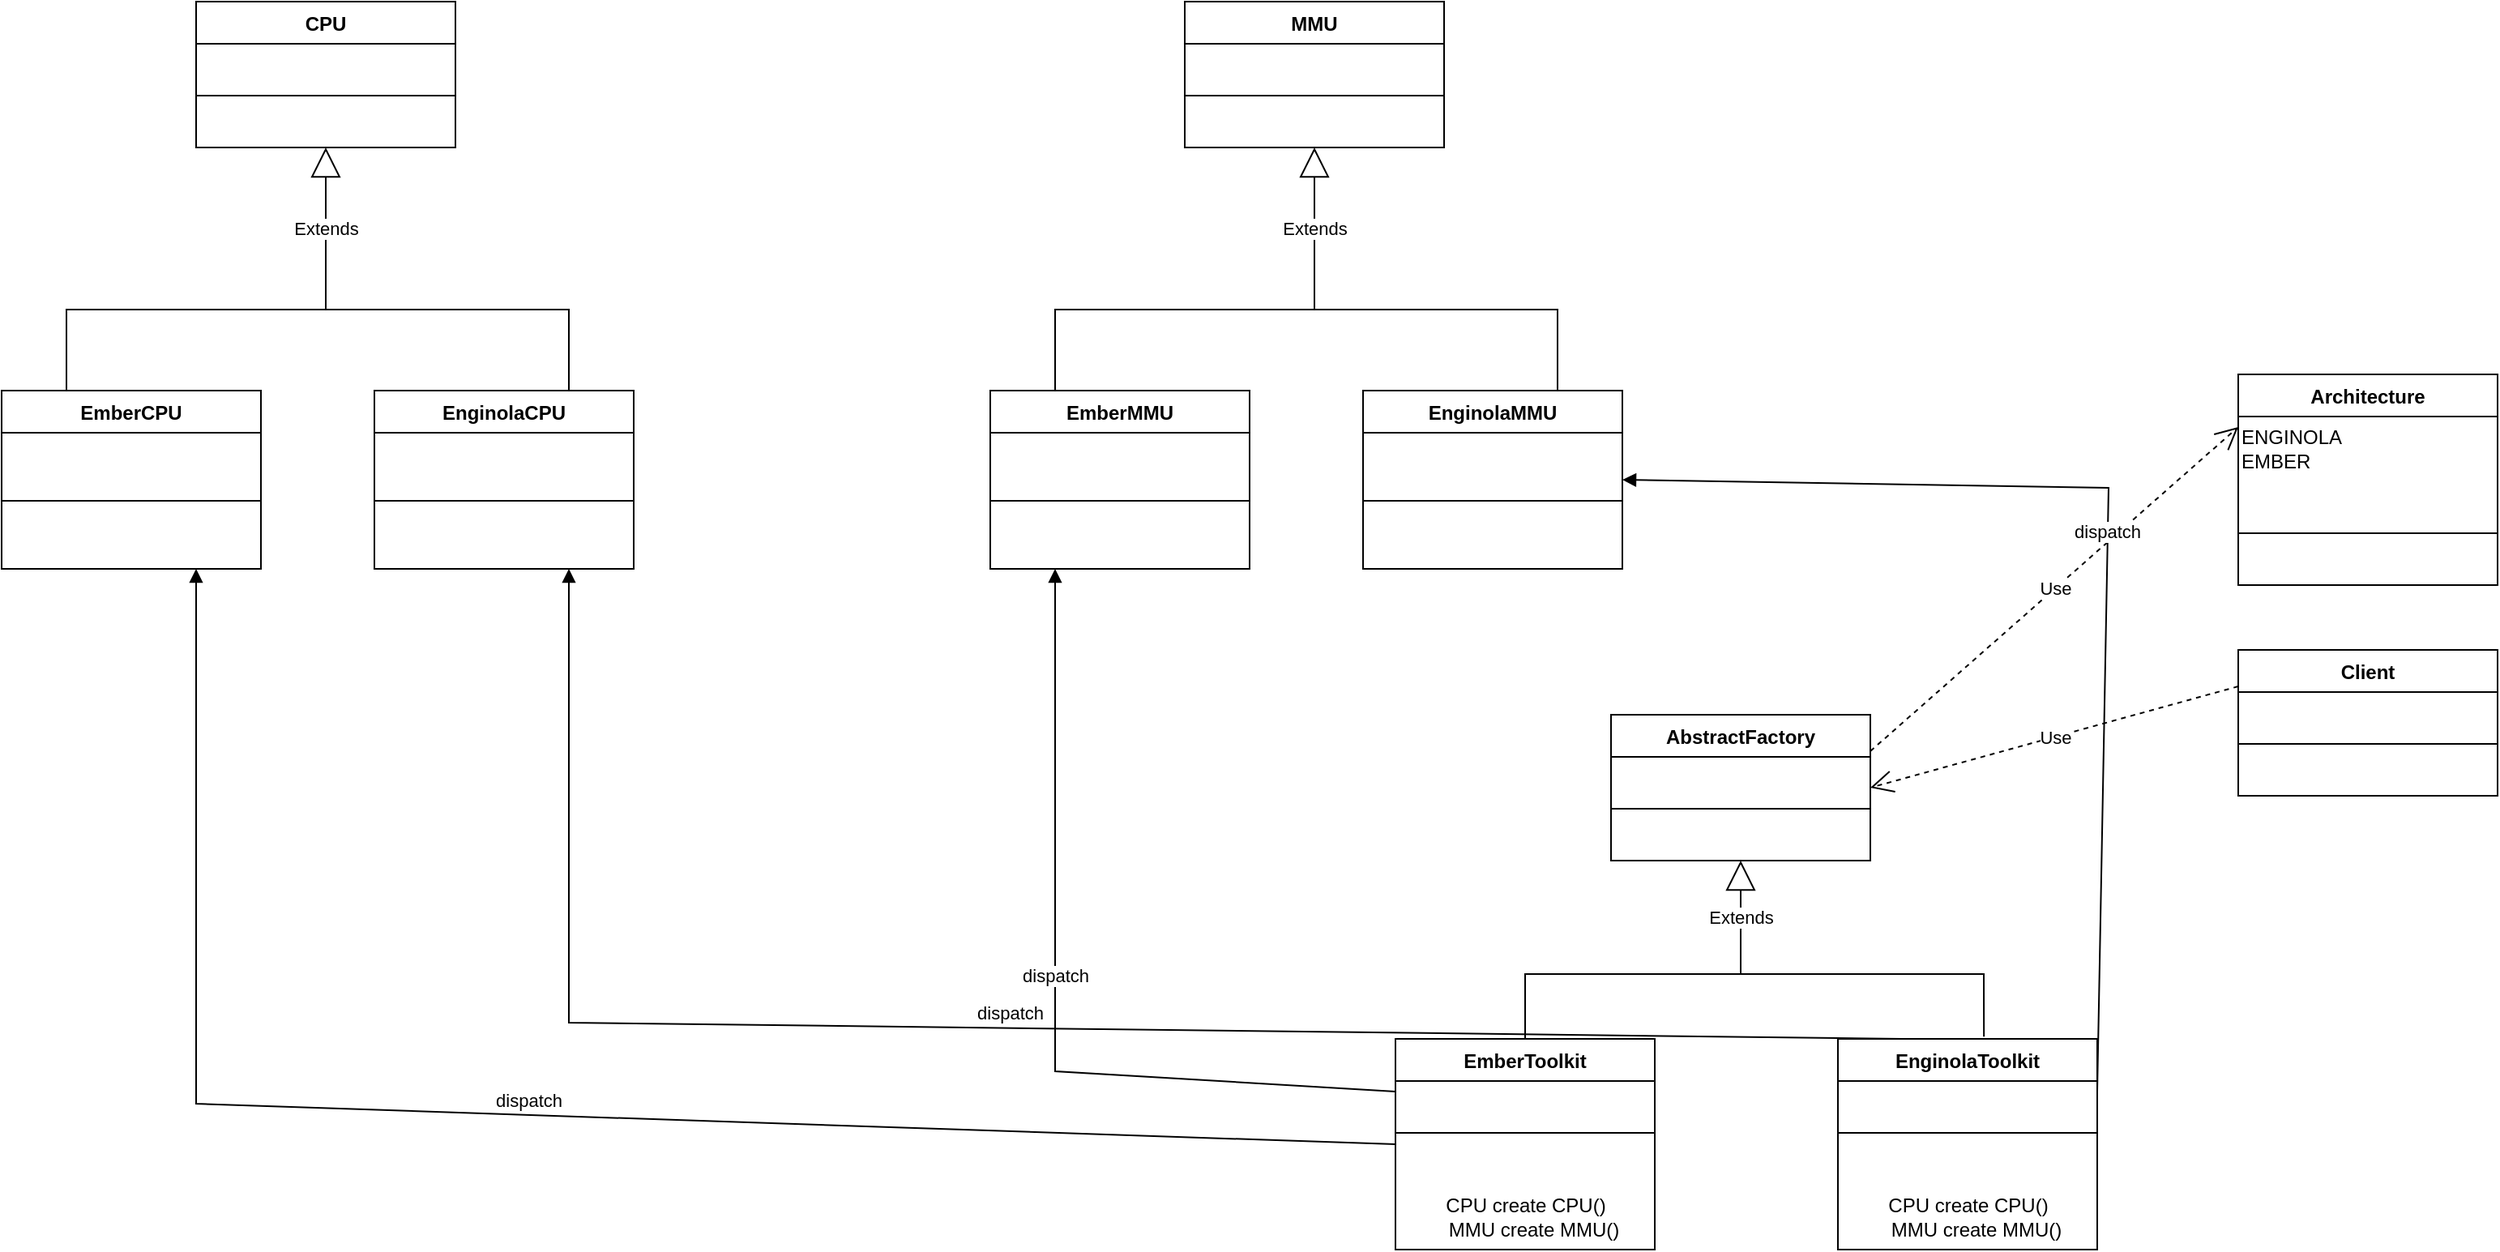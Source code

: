 <mxfile version="26.2.5">
  <diagram name="Página-1" id="_IHSHdLxnIGj9NiV80Rk">
    <mxGraphModel dx="1413" dy="266" grid="1" gridSize="10" guides="1" tooltips="1" connect="1" arrows="1" fold="1" page="1" pageScale="1" pageWidth="827" pageHeight="1169" math="0" shadow="0">
      <root>
        <mxCell id="0" />
        <mxCell id="1" parent="0" />
        <mxCell id="7l5RVuHthn4o5pknxvZY-1" value="CPU" style="swimlane;fontStyle=1;align=center;verticalAlign=top;childLayout=stackLayout;horizontal=1;startSize=26;horizontalStack=0;resizeParent=1;resizeParentMax=0;resizeLast=0;collapsible=1;marginBottom=0;whiteSpace=wrap;html=1;" parent="1" vertex="1">
          <mxGeometry x="-270" y="100" width="160" height="90" as="geometry" />
        </mxCell>
        <mxCell id="7l5RVuHthn4o5pknxvZY-3" value="" style="line;strokeWidth=1;fillColor=none;align=left;verticalAlign=middle;spacingTop=-1;spacingLeft=3;spacingRight=3;rotatable=0;labelPosition=right;points=[];portConstraint=eastwest;strokeColor=inherit;" parent="7l5RVuHthn4o5pknxvZY-1" vertex="1">
          <mxGeometry y="26" width="160" height="64" as="geometry" />
        </mxCell>
        <mxCell id="7l5RVuHthn4o5pknxvZY-5" value="Extends" style="endArrow=block;endSize=16;endFill=0;html=1;rounded=0;entryX=0.5;entryY=1;entryDx=0;entryDy=0;" parent="1" target="7l5RVuHthn4o5pknxvZY-1" edge="1">
          <mxGeometry width="160" relative="1" as="geometry">
            <mxPoint x="-190" y="290" as="sourcePoint" />
            <mxPoint x="-170" y="270" as="targetPoint" />
          </mxGeometry>
        </mxCell>
        <mxCell id="7l5RVuHthn4o5pknxvZY-6" value="EmberCPU" style="swimlane;fontStyle=1;align=center;verticalAlign=top;childLayout=stackLayout;horizontal=1;startSize=26;horizontalStack=0;resizeParent=1;resizeParentMax=0;resizeLast=0;collapsible=1;marginBottom=0;whiteSpace=wrap;html=1;" parent="1" vertex="1">
          <mxGeometry x="-390" y="340" width="160" height="110" as="geometry" />
        </mxCell>
        <mxCell id="7l5RVuHthn4o5pknxvZY-8" value="" style="line;strokeWidth=1;fillColor=none;align=left;verticalAlign=middle;spacingTop=-1;spacingLeft=3;spacingRight=3;rotatable=0;labelPosition=right;points=[];portConstraint=eastwest;strokeColor=inherit;" parent="7l5RVuHthn4o5pknxvZY-6" vertex="1">
          <mxGeometry y="26" width="160" height="84" as="geometry" />
        </mxCell>
        <mxCell id="7l5RVuHthn4o5pknxvZY-10" value="EnginolaCPU" style="swimlane;fontStyle=1;align=center;verticalAlign=top;childLayout=stackLayout;horizontal=1;startSize=26;horizontalStack=0;resizeParent=1;resizeParentMax=0;resizeLast=0;collapsible=1;marginBottom=0;whiteSpace=wrap;html=1;" parent="1" vertex="1">
          <mxGeometry x="-160" y="340" width="160" height="110" as="geometry" />
        </mxCell>
        <mxCell id="7l5RVuHthn4o5pknxvZY-12" value="" style="line;strokeWidth=1;fillColor=none;align=left;verticalAlign=middle;spacingTop=-1;spacingLeft=3;spacingRight=3;rotatable=0;labelPosition=right;points=[];portConstraint=eastwest;strokeColor=inherit;" parent="7l5RVuHthn4o5pknxvZY-10" vertex="1">
          <mxGeometry y="26" width="160" height="84" as="geometry" />
        </mxCell>
        <mxCell id="7l5RVuHthn4o5pknxvZY-14" value="" style="endArrow=none;html=1;rounded=0;exitX=0.75;exitY=0;exitDx=0;exitDy=0;" parent="1" source="7l5RVuHthn4o5pknxvZY-10" edge="1">
          <mxGeometry width="50" height="50" relative="1" as="geometry">
            <mxPoint y="430" as="sourcePoint" />
            <mxPoint x="-190" y="290" as="targetPoint" />
            <Array as="points">
              <mxPoint x="-40" y="290" />
              <mxPoint x="-80" y="290" />
            </Array>
          </mxGeometry>
        </mxCell>
        <mxCell id="7l5RVuHthn4o5pknxvZY-15" value="" style="endArrow=none;html=1;rounded=0;exitX=0.25;exitY=0;exitDx=0;exitDy=0;" parent="1" source="7l5RVuHthn4o5pknxvZY-6" edge="1">
          <mxGeometry width="50" height="50" relative="1" as="geometry">
            <mxPoint y="430" as="sourcePoint" />
            <mxPoint x="-190" y="290" as="targetPoint" />
            <Array as="points">
              <mxPoint x="-350" y="290" />
            </Array>
          </mxGeometry>
        </mxCell>
        <mxCell id="7l5RVuHthn4o5pknxvZY-16" value="MMU" style="swimlane;fontStyle=1;align=center;verticalAlign=top;childLayout=stackLayout;horizontal=1;startSize=26;horizontalStack=0;resizeParent=1;resizeParentMax=0;resizeLast=0;collapsible=1;marginBottom=0;whiteSpace=wrap;html=1;" parent="1" vertex="1">
          <mxGeometry x="340" y="100" width="160" height="90" as="geometry" />
        </mxCell>
        <mxCell id="7l5RVuHthn4o5pknxvZY-17" value="" style="line;strokeWidth=1;fillColor=none;align=left;verticalAlign=middle;spacingTop=-1;spacingLeft=3;spacingRight=3;rotatable=0;labelPosition=right;points=[];portConstraint=eastwest;strokeColor=inherit;" parent="7l5RVuHthn4o5pknxvZY-16" vertex="1">
          <mxGeometry y="26" width="160" height="64" as="geometry" />
        </mxCell>
        <mxCell id="7l5RVuHthn4o5pknxvZY-18" value="Extends" style="endArrow=block;endSize=16;endFill=0;html=1;rounded=0;entryX=0.5;entryY=1;entryDx=0;entryDy=0;" parent="1" target="7l5RVuHthn4o5pknxvZY-16" edge="1">
          <mxGeometry width="160" relative="1" as="geometry">
            <mxPoint x="420" y="290" as="sourcePoint" />
            <mxPoint x="440" y="270" as="targetPoint" />
          </mxGeometry>
        </mxCell>
        <mxCell id="7l5RVuHthn4o5pknxvZY-19" value="EmberMMU" style="swimlane;fontStyle=1;align=center;verticalAlign=top;childLayout=stackLayout;horizontal=1;startSize=26;horizontalStack=0;resizeParent=1;resizeParentMax=0;resizeLast=0;collapsible=1;marginBottom=0;whiteSpace=wrap;html=1;" parent="1" vertex="1">
          <mxGeometry x="220" y="340" width="160" height="110" as="geometry" />
        </mxCell>
        <mxCell id="7l5RVuHthn4o5pknxvZY-20" value="" style="line;strokeWidth=1;fillColor=none;align=left;verticalAlign=middle;spacingTop=-1;spacingLeft=3;spacingRight=3;rotatable=0;labelPosition=right;points=[];portConstraint=eastwest;strokeColor=inherit;" parent="7l5RVuHthn4o5pknxvZY-19" vertex="1">
          <mxGeometry y="26" width="160" height="84" as="geometry" />
        </mxCell>
        <mxCell id="7l5RVuHthn4o5pknxvZY-21" value="EnginolaMMU" style="swimlane;fontStyle=1;align=center;verticalAlign=top;childLayout=stackLayout;horizontal=1;startSize=26;horizontalStack=0;resizeParent=1;resizeParentMax=0;resizeLast=0;collapsible=1;marginBottom=0;whiteSpace=wrap;html=1;" parent="1" vertex="1">
          <mxGeometry x="450" y="340" width="160" height="110" as="geometry" />
        </mxCell>
        <mxCell id="7l5RVuHthn4o5pknxvZY-22" value="" style="line;strokeWidth=1;fillColor=none;align=left;verticalAlign=middle;spacingTop=-1;spacingLeft=3;spacingRight=3;rotatable=0;labelPosition=right;points=[];portConstraint=eastwest;strokeColor=inherit;" parent="7l5RVuHthn4o5pknxvZY-21" vertex="1">
          <mxGeometry y="26" width="160" height="84" as="geometry" />
        </mxCell>
        <mxCell id="7l5RVuHthn4o5pknxvZY-23" value="" style="endArrow=none;html=1;rounded=0;exitX=0.75;exitY=0;exitDx=0;exitDy=0;" parent="1" source="7l5RVuHthn4o5pknxvZY-21" edge="1">
          <mxGeometry width="50" height="50" relative="1" as="geometry">
            <mxPoint x="610" y="430" as="sourcePoint" />
            <mxPoint x="420" y="290" as="targetPoint" />
            <Array as="points">
              <mxPoint x="570" y="290" />
              <mxPoint x="530" y="290" />
            </Array>
          </mxGeometry>
        </mxCell>
        <mxCell id="7l5RVuHthn4o5pknxvZY-24" value="" style="endArrow=none;html=1;rounded=0;exitX=0.25;exitY=0;exitDx=0;exitDy=0;" parent="1" source="7l5RVuHthn4o5pknxvZY-19" edge="1">
          <mxGeometry width="50" height="50" relative="1" as="geometry">
            <mxPoint x="610" y="430" as="sourcePoint" />
            <mxPoint x="420" y="290" as="targetPoint" />
            <Array as="points">
              <mxPoint x="260" y="290" />
            </Array>
          </mxGeometry>
        </mxCell>
        <mxCell id="7l5RVuHthn4o5pknxvZY-25" value="AbstractFactory" style="swimlane;fontStyle=1;align=center;verticalAlign=top;childLayout=stackLayout;horizontal=1;startSize=26;horizontalStack=0;resizeParent=1;resizeParentMax=0;resizeLast=0;collapsible=1;marginBottom=0;whiteSpace=wrap;html=1;" parent="1" vertex="1">
          <mxGeometry x="603" y="540" width="160" height="90" as="geometry" />
        </mxCell>
        <mxCell id="7l5RVuHthn4o5pknxvZY-26" value="" style="line;strokeWidth=1;fillColor=none;align=left;verticalAlign=middle;spacingTop=-1;spacingLeft=3;spacingRight=3;rotatable=0;labelPosition=right;points=[];portConstraint=eastwest;strokeColor=inherit;" parent="7l5RVuHthn4o5pknxvZY-25" vertex="1">
          <mxGeometry y="26" width="160" height="64" as="geometry" />
        </mxCell>
        <mxCell id="7l5RVuHthn4o5pknxvZY-27" value="EnginolaToolkit" style="swimlane;fontStyle=1;align=center;verticalAlign=top;childLayout=stackLayout;horizontal=1;startSize=26;horizontalStack=0;resizeParent=1;resizeParentMax=0;resizeLast=0;collapsible=1;marginBottom=0;whiteSpace=wrap;html=1;" parent="1" vertex="1">
          <mxGeometry x="743" y="740" width="160" height="130" as="geometry" />
        </mxCell>
        <mxCell id="7l5RVuHthn4o5pknxvZY-28" value="" style="line;strokeWidth=1;fillColor=none;align=left;verticalAlign=middle;spacingTop=-1;spacingLeft=3;spacingRight=3;rotatable=0;labelPosition=right;points=[];portConstraint=eastwest;strokeColor=inherit;" parent="7l5RVuHthn4o5pknxvZY-27" vertex="1">
          <mxGeometry y="26" width="160" height="64" as="geometry" />
        </mxCell>
        <mxCell id="3t7zGM351IAMfqM_Ua-U-5" value="CPU create CPU()&lt;div&gt;&amp;nbsp; &amp;nbsp;MMU create MMU()&lt;/div&gt;" style="text;html=1;align=center;verticalAlign=middle;resizable=0;points=[];autosize=1;strokeColor=none;fillColor=none;" vertex="1" parent="7l5RVuHthn4o5pknxvZY-27">
          <mxGeometry y="90" width="160" height="40" as="geometry" />
        </mxCell>
        <mxCell id="7l5RVuHthn4o5pknxvZY-29" value="EmberToolkit" style="swimlane;fontStyle=1;align=center;verticalAlign=top;childLayout=stackLayout;horizontal=1;startSize=26;horizontalStack=0;resizeParent=1;resizeParentMax=0;resizeLast=0;collapsible=1;marginBottom=0;whiteSpace=wrap;html=1;" parent="1" vertex="1">
          <mxGeometry x="470" y="740" width="160" height="130" as="geometry" />
        </mxCell>
        <mxCell id="7l5RVuHthn4o5pknxvZY-30" value="" style="line;strokeWidth=1;fillColor=none;align=left;verticalAlign=middle;spacingTop=-1;spacingLeft=3;spacingRight=3;rotatable=0;labelPosition=right;points=[];portConstraint=eastwest;strokeColor=inherit;" parent="7l5RVuHthn4o5pknxvZY-29" vertex="1">
          <mxGeometry y="26" width="160" height="64" as="geometry" />
        </mxCell>
        <mxCell id="3t7zGM351IAMfqM_Ua-U-6" value="CPU create CPU()&lt;div&gt;&amp;nbsp; &amp;nbsp;MMU create MMU()&lt;/div&gt;" style="text;html=1;align=center;verticalAlign=middle;resizable=0;points=[];autosize=1;strokeColor=none;fillColor=none;" vertex="1" parent="7l5RVuHthn4o5pknxvZY-29">
          <mxGeometry y="90" width="160" height="40" as="geometry" />
        </mxCell>
        <mxCell id="7l5RVuHthn4o5pknxvZY-31" value="Extends" style="endArrow=block;endSize=16;endFill=0;html=1;rounded=0;entryX=0.5;entryY=1;entryDx=0;entryDy=0;" parent="1" target="7l5RVuHthn4o5pknxvZY-25" edge="1">
          <mxGeometry width="160" relative="1" as="geometry">
            <mxPoint x="683" y="700" as="sourcePoint" />
            <mxPoint x="823" y="700" as="targetPoint" />
          </mxGeometry>
        </mxCell>
        <mxCell id="7l5RVuHthn4o5pknxvZY-32" value="" style="endArrow=none;html=1;rounded=0;exitX=0.5;exitY=0;exitDx=0;exitDy=0;" parent="1" source="7l5RVuHthn4o5pknxvZY-29" edge="1">
          <mxGeometry width="50" height="50" relative="1" as="geometry">
            <mxPoint x="713" y="730" as="sourcePoint" />
            <mxPoint x="683" y="700" as="targetPoint" />
            <Array as="points">
              <mxPoint x="550" y="700" />
              <mxPoint x="573" y="700" />
            </Array>
          </mxGeometry>
        </mxCell>
        <mxCell id="7l5RVuHthn4o5pknxvZY-33" value="" style="endArrow=none;html=1;rounded=0;entryX=0.563;entryY=-0.011;entryDx=0;entryDy=0;entryPerimeter=0;" parent="1" target="7l5RVuHthn4o5pknxvZY-27" edge="1">
          <mxGeometry width="50" height="50" relative="1" as="geometry">
            <mxPoint x="683" y="700" as="sourcePoint" />
            <mxPoint x="763" y="680" as="targetPoint" />
            <Array as="points">
              <mxPoint x="833" y="700" />
            </Array>
          </mxGeometry>
        </mxCell>
        <mxCell id="7l5RVuHthn4o5pknxvZY-34" value="Client" style="swimlane;fontStyle=1;align=center;verticalAlign=top;childLayout=stackLayout;horizontal=1;startSize=26;horizontalStack=0;resizeParent=1;resizeParentMax=0;resizeLast=0;collapsible=1;marginBottom=0;whiteSpace=wrap;html=1;" parent="1" vertex="1">
          <mxGeometry x="990" y="500" width="160" height="90" as="geometry" />
        </mxCell>
        <mxCell id="7l5RVuHthn4o5pknxvZY-35" value="" style="line;strokeWidth=1;fillColor=none;align=left;verticalAlign=middle;spacingTop=-1;spacingLeft=3;spacingRight=3;rotatable=0;labelPosition=right;points=[];portConstraint=eastwest;strokeColor=inherit;" parent="7l5RVuHthn4o5pknxvZY-34" vertex="1">
          <mxGeometry y="26" width="160" height="64" as="geometry" />
        </mxCell>
        <mxCell id="cFMtjQNbdO4FzaG1xSXE-1" value="Architecture" style="swimlane;fontStyle=1;align=center;verticalAlign=top;childLayout=stackLayout;horizontal=1;startSize=26;horizontalStack=0;resizeParent=1;resizeParentMax=0;resizeLast=0;collapsible=1;marginBottom=0;whiteSpace=wrap;html=1;" parent="1" vertex="1">
          <mxGeometry x="990" y="330" width="160" height="130" as="geometry" />
        </mxCell>
        <mxCell id="3t7zGM351IAMfqM_Ua-U-7" value="ENGINOLA&lt;div&gt;EMBER&lt;/div&gt;" style="text;html=1;align=left;verticalAlign=middle;resizable=0;points=[];autosize=1;strokeColor=none;fillColor=none;" vertex="1" parent="cFMtjQNbdO4FzaG1xSXE-1">
          <mxGeometry y="26" width="160" height="40" as="geometry" />
        </mxCell>
        <mxCell id="cFMtjQNbdO4FzaG1xSXE-2" value="" style="line;strokeWidth=1;fillColor=none;align=left;verticalAlign=middle;spacingTop=-1;spacingLeft=3;spacingRight=3;rotatable=0;labelPosition=right;points=[];portConstraint=eastwest;strokeColor=inherit;" parent="cFMtjQNbdO4FzaG1xSXE-1" vertex="1">
          <mxGeometry y="66" width="160" height="64" as="geometry" />
        </mxCell>
        <mxCell id="cFMtjQNbdO4FzaG1xSXE-3" value="Use" style="endArrow=open;endSize=12;dashed=1;html=1;rounded=0;exitX=1;exitY=0.25;exitDx=0;exitDy=0;entryX=0;entryY=0.25;entryDx=0;entryDy=0;" parent="1" source="7l5RVuHthn4o5pknxvZY-25" target="cFMtjQNbdO4FzaG1xSXE-1" edge="1">
          <mxGeometry width="160" relative="1" as="geometry">
            <mxPoint x="170" y="740" as="sourcePoint" />
            <mxPoint x="330" y="740" as="targetPoint" />
            <Array as="points" />
          </mxGeometry>
        </mxCell>
        <mxCell id="cFMtjQNbdO4FzaG1xSXE-4" value="Use" style="endArrow=open;endSize=12;dashed=1;html=1;rounded=0;exitX=0;exitY=0.25;exitDx=0;exitDy=0;entryX=1;entryY=0.5;entryDx=0;entryDy=0;" parent="1" source="7l5RVuHthn4o5pknxvZY-34" target="7l5RVuHthn4o5pknxvZY-25" edge="1">
          <mxGeometry width="160" relative="1" as="geometry">
            <mxPoint x="-50" y="600" as="sourcePoint" />
            <mxPoint x="110" y="600" as="targetPoint" />
          </mxGeometry>
        </mxCell>
        <mxCell id="3t7zGM351IAMfqM_Ua-U-1" value="dispatch" style="html=1;verticalAlign=bottom;endArrow=block;curved=0;rounded=0;exitX=0;exitY=0.25;exitDx=0;exitDy=0;entryX=0.25;entryY=1;entryDx=0;entryDy=0;" edge="1" parent="1" source="7l5RVuHthn4o5pknxvZY-29" target="7l5RVuHthn4o5pknxvZY-19">
          <mxGeometry width="80" relative="1" as="geometry">
            <mxPoint x="230" y="620" as="sourcePoint" />
            <mxPoint x="100" y="610" as="targetPoint" />
            <Array as="points">
              <mxPoint x="260" y="760" />
            </Array>
          </mxGeometry>
        </mxCell>
        <mxCell id="3t7zGM351IAMfqM_Ua-U-2" value="dispatch" style="html=1;verticalAlign=bottom;endArrow=block;curved=0;rounded=0;exitX=0;exitY=0.5;exitDx=0;exitDy=0;entryX=0.75;entryY=1;entryDx=0;entryDy=0;" edge="1" parent="1" source="7l5RVuHthn4o5pknxvZY-29" target="7l5RVuHthn4o5pknxvZY-6">
          <mxGeometry width="80" relative="1" as="geometry">
            <mxPoint x="480" y="773" as="sourcePoint" />
            <mxPoint x="270" y="460" as="targetPoint" />
            <Array as="points">
              <mxPoint x="-270" y="780" />
            </Array>
          </mxGeometry>
        </mxCell>
        <mxCell id="3t7zGM351IAMfqM_Ua-U-3" value="dispatch" style="html=1;verticalAlign=bottom;endArrow=block;curved=0;rounded=0;exitX=1;exitY=0.25;exitDx=0;exitDy=0;entryX=1;entryY=0.5;entryDx=0;entryDy=0;" edge="1" parent="1" source="7l5RVuHthn4o5pknxvZY-27" target="7l5RVuHthn4o5pknxvZY-21">
          <mxGeometry width="80" relative="1" as="geometry">
            <mxPoint x="490" y="783" as="sourcePoint" />
            <mxPoint x="280" y="470" as="targetPoint" />
            <Array as="points">
              <mxPoint x="910" y="400" />
            </Array>
          </mxGeometry>
        </mxCell>
        <mxCell id="3t7zGM351IAMfqM_Ua-U-4" value="dispatch" style="html=1;verticalAlign=bottom;endArrow=block;curved=0;rounded=0;exitX=0.25;exitY=0;exitDx=0;exitDy=0;entryX=0.75;entryY=1;entryDx=0;entryDy=0;" edge="1" parent="1" source="7l5RVuHthn4o5pknxvZY-27" target="7l5RVuHthn4o5pknxvZY-10">
          <mxGeometry width="80" relative="1" as="geometry">
            <mxPoint x="500" y="793" as="sourcePoint" />
            <mxPoint x="290" y="480" as="targetPoint" />
            <Array as="points">
              <mxPoint x="-40" y="730" />
            </Array>
          </mxGeometry>
        </mxCell>
      </root>
    </mxGraphModel>
  </diagram>
</mxfile>
